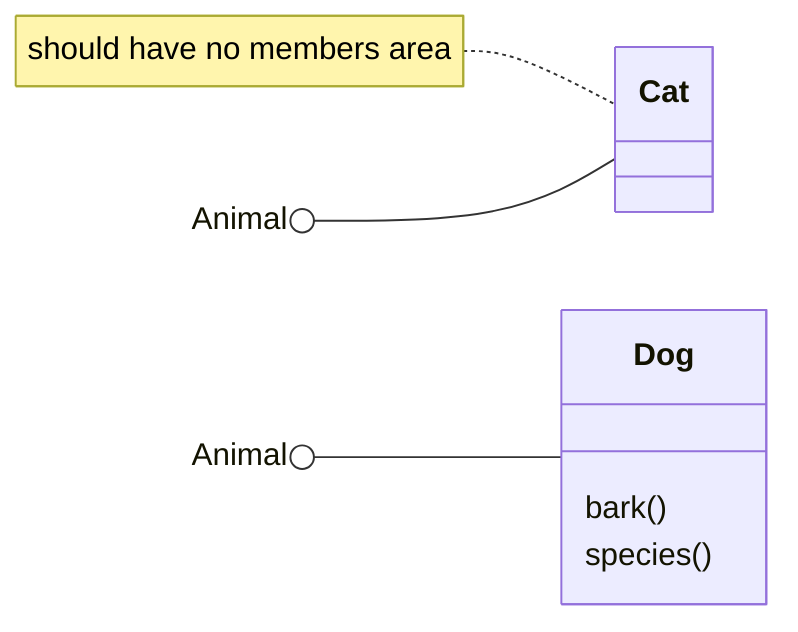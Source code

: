 classDiagram
    direction LR
    Animal ()-- Dog
    Animal ()-- Cat
    note for Cat "should have no members area"
    Dog : bark()
    Dog : species()
